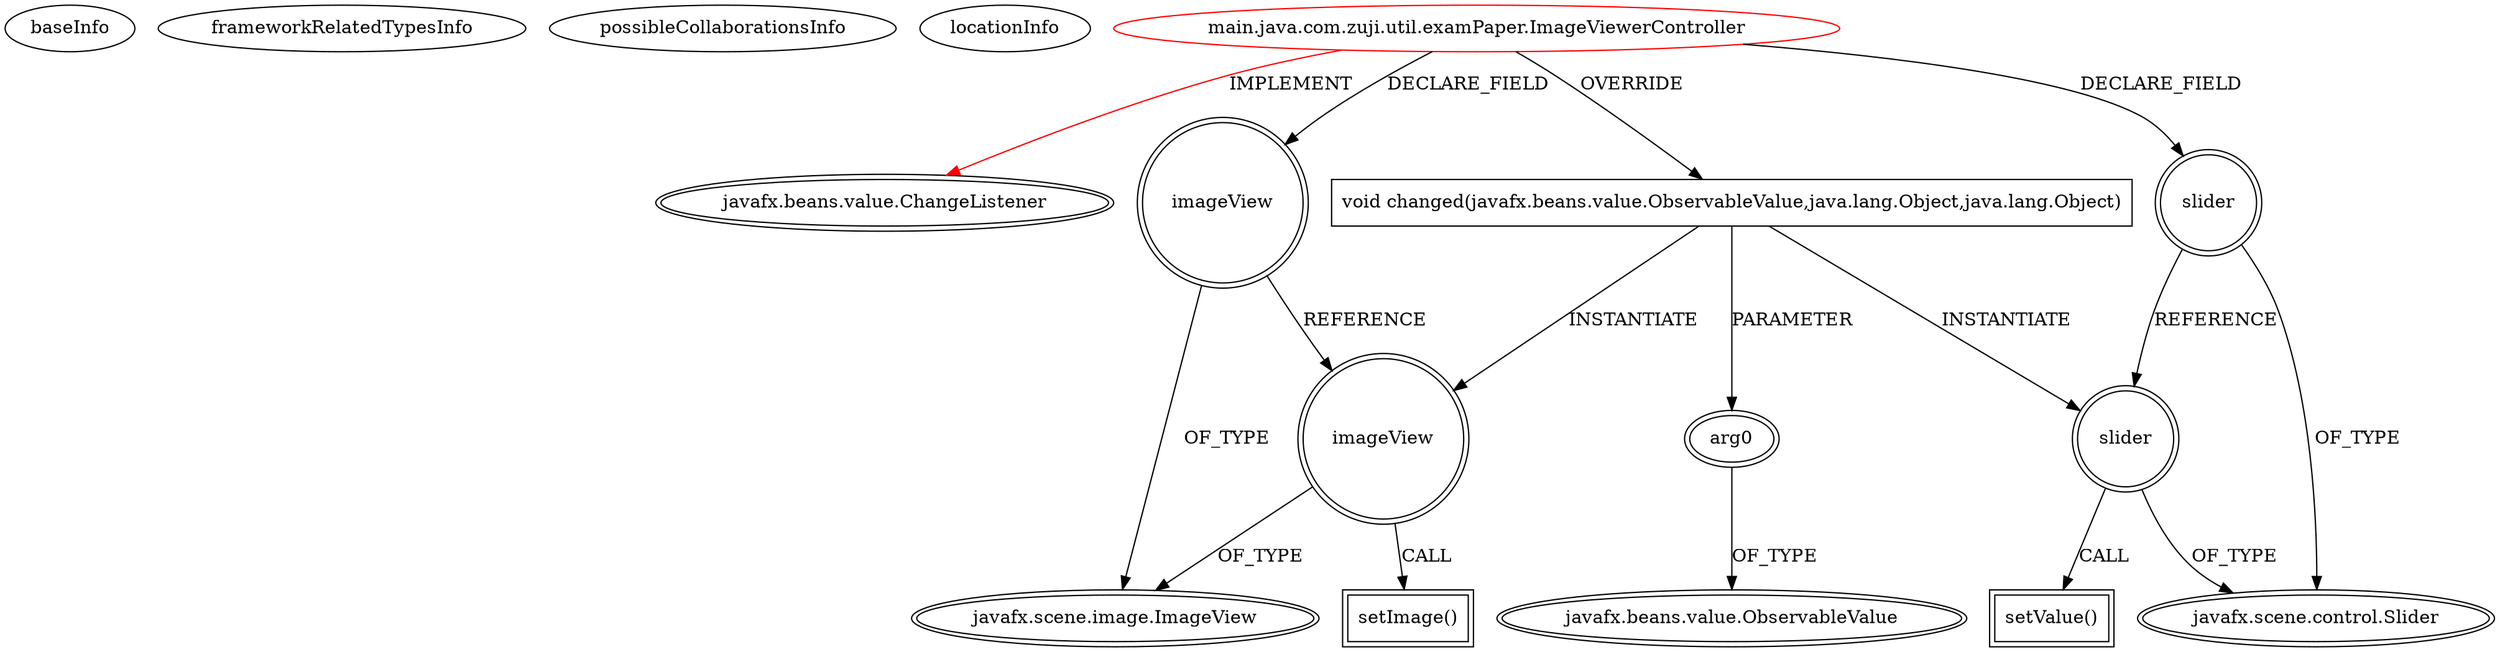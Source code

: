 digraph {
baseInfo[graphId=4922,category="extension_graph",isAnonymous=false,possibleRelation=false]
frameworkRelatedTypesInfo[0="javafx.beans.value.ChangeListener"]
possibleCollaborationsInfo[]
locationInfo[projectName="zn0315-zuji",filePath="/zn0315-zuji/zuji-master/examPaper/src/main/java/com/zuji/util/examPaper/ImageViewerController.java",contextSignature="ImageViewerController",graphId="4922"]
0[label="main.java.com.zuji.util.examPaper.ImageViewerController",vertexType="ROOT_CLIENT_CLASS_DECLARATION",isFrameworkType=false,color=red]
1[label="javafx.beans.value.ChangeListener",vertexType="FRAMEWORK_INTERFACE_TYPE",isFrameworkType=true,peripheries=2]
2[label="imageView",vertexType="FIELD_DECLARATION",isFrameworkType=true,peripheries=2,shape=circle]
3[label="javafx.scene.image.ImageView",vertexType="FRAMEWORK_CLASS_TYPE",isFrameworkType=true,peripheries=2]
4[label="slider",vertexType="FIELD_DECLARATION",isFrameworkType=true,peripheries=2,shape=circle]
5[label="javafx.scene.control.Slider",vertexType="FRAMEWORK_CLASS_TYPE",isFrameworkType=true,peripheries=2]
6[label="void changed(javafx.beans.value.ObservableValue,java.lang.Object,java.lang.Object)",vertexType="OVERRIDING_METHOD_DECLARATION",isFrameworkType=false,shape=box]
7[label="arg0",vertexType="PARAMETER_DECLARATION",isFrameworkType=true,peripheries=2]
8[label="javafx.beans.value.ObservableValue",vertexType="FRAMEWORK_INTERFACE_TYPE",isFrameworkType=true,peripheries=2]
9[label="slider",vertexType="VARIABLE_EXPRESION",isFrameworkType=true,peripheries=2,shape=circle]
10[label="setValue()",vertexType="INSIDE_CALL",isFrameworkType=true,peripheries=2,shape=box]
12[label="imageView",vertexType="VARIABLE_EXPRESION",isFrameworkType=true,peripheries=2,shape=circle]
13[label="setImage()",vertexType="INSIDE_CALL",isFrameworkType=true,peripheries=2,shape=box]
0->1[label="IMPLEMENT",color=red]
0->2[label="DECLARE_FIELD"]
2->3[label="OF_TYPE"]
0->4[label="DECLARE_FIELD"]
4->5[label="OF_TYPE"]
0->6[label="OVERRIDE"]
7->8[label="OF_TYPE"]
6->7[label="PARAMETER"]
6->9[label="INSTANTIATE"]
4->9[label="REFERENCE"]
9->5[label="OF_TYPE"]
9->10[label="CALL"]
6->12[label="INSTANTIATE"]
2->12[label="REFERENCE"]
12->3[label="OF_TYPE"]
12->13[label="CALL"]
}
